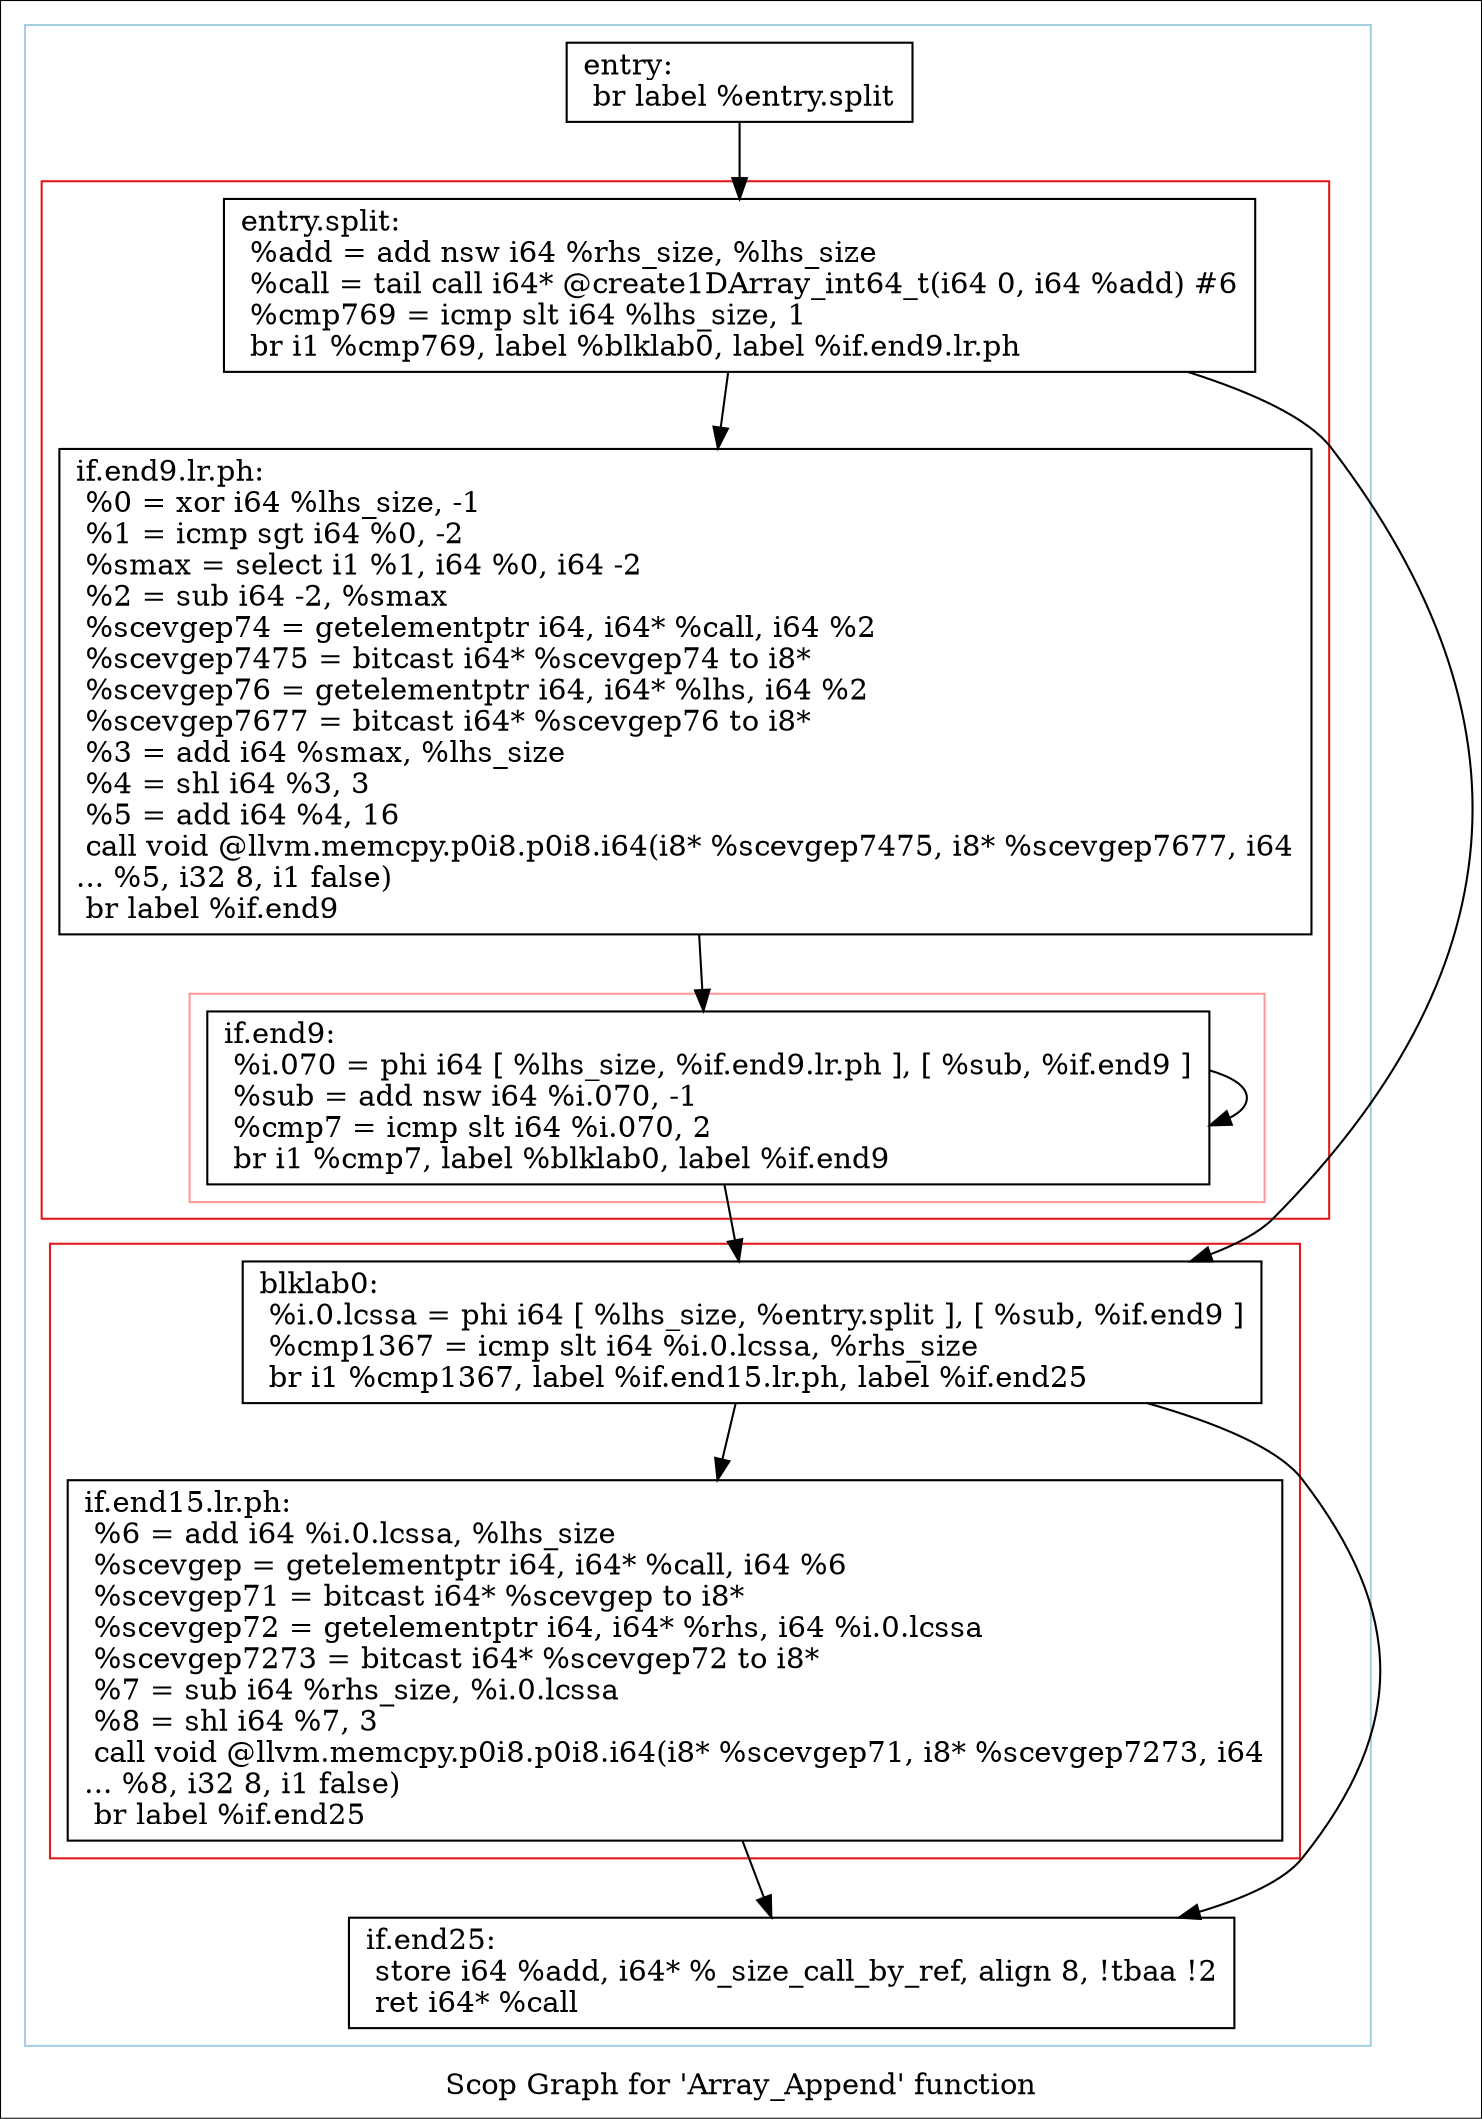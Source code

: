 digraph "Scop Graph for 'Array_Append' function" {
	label="Scop Graph for 'Array_Append' function";

	Node0xe7791a0 [shape=record,label="{entry:\l  br label %entry.split\l}"];
	Node0xe7791a0 -> Node0xe75cf00;
	Node0xe75cf00 [shape=record,label="{entry.split:                                      \l  %add = add nsw i64 %rhs_size, %lhs_size\l  %call = tail call i64* @create1DArray_int64_t(i64 0, i64 %add) #6\l  %cmp769 = icmp slt i64 %lhs_size, 1\l  br i1 %cmp769, label %blklab0, label %if.end9.lr.ph\l}"];
	Node0xe75cf00 -> Node0xe781ee0;
	Node0xe75cf00 -> Node0xe85a110;
	Node0xe781ee0 [shape=record,label="{blklab0:                                          \l  %i.0.lcssa = phi i64 [ %lhs_size, %entry.split ], [ %sub, %if.end9 ]\l  %cmp1367 = icmp slt i64 %i.0.lcssa, %rhs_size\l  br i1 %cmp1367, label %if.end15.lr.ph, label %if.end25\l}"];
	Node0xe781ee0 -> Node0xe77f260;
	Node0xe781ee0 -> Node0xe782240;
	Node0xe77f260 [shape=record,label="{if.end15.lr.ph:                                   \l  %6 = add i64 %i.0.lcssa, %lhs_size\l  %scevgep = getelementptr i64, i64* %call, i64 %6\l  %scevgep71 = bitcast i64* %scevgep to i8*\l  %scevgep72 = getelementptr i64, i64* %rhs, i64 %i.0.lcssa\l  %scevgep7273 = bitcast i64* %scevgep72 to i8*\l  %7 = sub i64 %rhs_size, %i.0.lcssa\l  %8 = shl i64 %7, 3\l  call void @llvm.memcpy.p0i8.p0i8.i64(i8* %scevgep71, i8* %scevgep7273, i64\l... %8, i32 8, i1 false)\l  br label %if.end25\l}"];
	Node0xe77f260 -> Node0xe782240;
	Node0xe782240 [shape=record,label="{if.end25:                                         \l  store i64 %add, i64* %_size_call_by_ref, align 8, !tbaa !2\l  ret i64* %call\l}"];
	Node0xe85a110 [shape=record,label="{if.end9.lr.ph:                                    \l  %0 = xor i64 %lhs_size, -1\l  %1 = icmp sgt i64 %0, -2\l  %smax = select i1 %1, i64 %0, i64 -2\l  %2 = sub i64 -2, %smax\l  %scevgep74 = getelementptr i64, i64* %call, i64 %2\l  %scevgep7475 = bitcast i64* %scevgep74 to i8*\l  %scevgep76 = getelementptr i64, i64* %lhs, i64 %2\l  %scevgep7677 = bitcast i64* %scevgep76 to i8*\l  %3 = add i64 %smax, %lhs_size\l  %4 = shl i64 %3, 3\l  %5 = add i64 %4, 16\l  call void @llvm.memcpy.p0i8.p0i8.i64(i8* %scevgep7475, i8* %scevgep7677, i64\l... %5, i32 8, i1 false)\l  br label %if.end9\l}"];
	Node0xe85a110 -> Node0xe7813e0;
	Node0xe7813e0 [shape=record,label="{if.end9:                                          \l  %i.070 = phi i64 [ %lhs_size, %if.end9.lr.ph ], [ %sub, %if.end9 ]\l  %sub = add nsw i64 %i.070, -1\l  %cmp7 = icmp slt i64 %i.070, 2\l  br i1 %cmp7, label %blklab0, label %if.end9\l}"];
	Node0xe7813e0 -> Node0xe781ee0;
	Node0xe7813e0 -> Node0xe7813e0[constraint=false];
	colorscheme = "paired12"
        subgraph cluster_0xe77ee40 {
          label = "";
          style = solid;
          color = 1
          subgraph cluster_0xe781e60 {
            label = "";
            style = solid;
            color = 6
            subgraph cluster_0xe782420 {
              label = "";
              style = solid;
              color = 5
              Node0xe7813e0;
            }
            Node0xe75cf00;
            Node0xe85a110;
          }
          subgraph cluster_0xe759140 {
            label = "";
            style = solid;
            color = 6
            Node0xe781ee0;
            Node0xe77f260;
          }
          Node0xe7791a0;
          Node0xe782240;
        }
}

